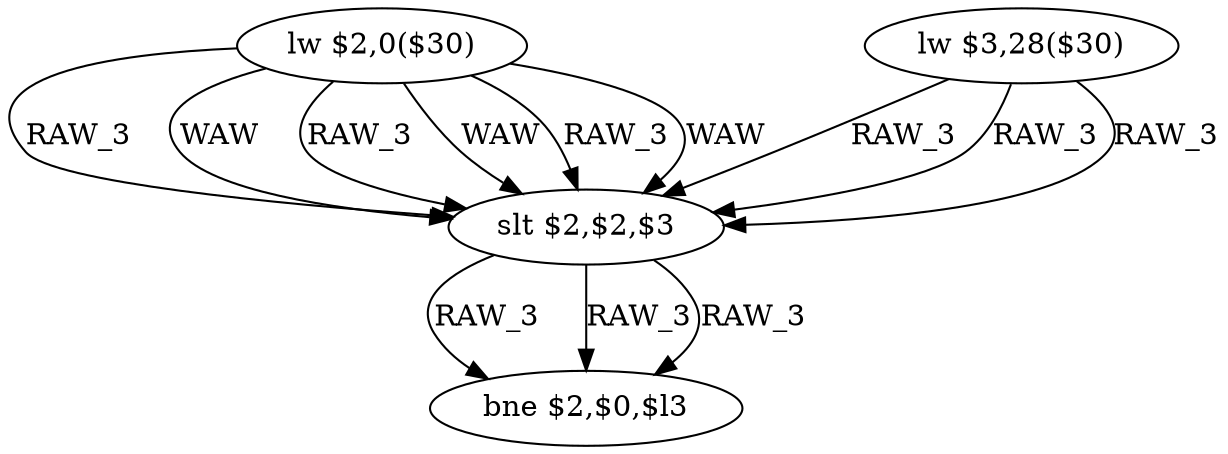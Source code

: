 digraph G1 {
node [shape = ellipse];
i0 [label = "lw $2,0($30)"] ;
i0 ->  i2 [label= "RAW_3"];
i0 ->  i2 [label= "WAW"];
i0 ->  i2 [label= "RAW_3"];
i0 ->  i2 [label= "WAW"];
i0 ->  i2 [label= "RAW_3"];
i0 ->  i2 [label= "WAW"];
i2 [label = "slt $2,$2,$3"] ;
i2 ->  i3 [label= "RAW_3"];
i2 ->  i3 [label= "RAW_3"];
i2 ->  i3 [label= "RAW_3"];
i3 [label = "bne $2,$0,$l3"] ;
i1 [label = "lw $3,28($30)"] ;
i1 ->  i2 [label= "RAW_3"];
i1 ->  i2 [label= "RAW_3"];
i1 ->  i2 [label= "RAW_3"];
}
